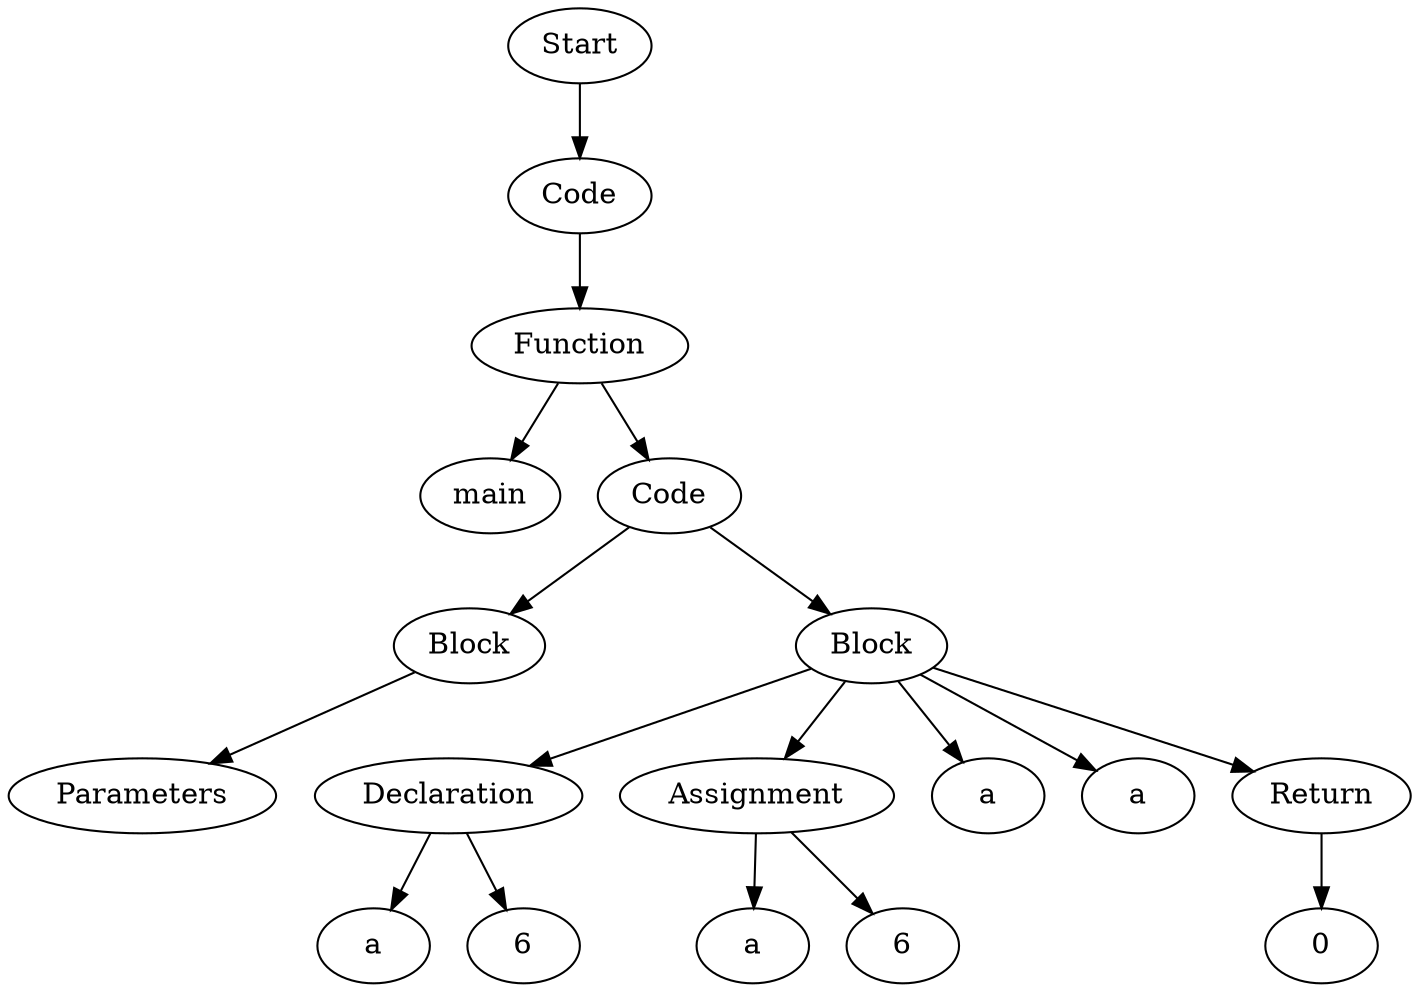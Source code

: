 digraph AST {
  "139136233804880" [label="Start"];
  "139136233804880" -> "139136233814480";
  "139136233814480" [label="Code"];
  "139136233814480" -> "139136233812992";
  "139136233812992" [label="Function"];
  "139136233812992" -> "139136233809776";
  "139136233812992" -> "139136233811360";
  "139136233809776" [label="main"];
  "139136233811360" [label="Code"];
  "139136233811360" -> "139136232696576";
  "139136233811360" -> "139136232697440";
  "139136232696576" [label="Block"];
  "139136232696576" -> "139136233805696";
  "139136233805696" [label="Parameters"];
  "139136232697440" [label="Block"];
  "139136232697440" -> "139136233813328";
  "139136232697440" -> "139136233811024";
  "139136232697440" -> "139136232689952";
  "139136232697440" -> "139136232695664";
  "139136232697440" -> "139136232687936";
  "139136233813328" [label="Declaration"];
  "139136233813328" -> "139136233800464";
  "139136233813328" -> "139136233810448";
  "139136233800464" [label="a"];
  "139136233810448" [label="6"];
  "139136233811024" [label="Assignment"];
  "139136233811024" -> "139136233813568";
  "139136233811024" -> "139136233810688";
  "139136233813568" [label="a"];
  "139136233810688" [label="6"];
  "139136232689952" [label="a"];
  "139136232695664" [label="a"];
  "139136232687936" [label="Return"];
  "139136232687936" -> "139136232693792";
  "139136232693792" [label="0"];
}
